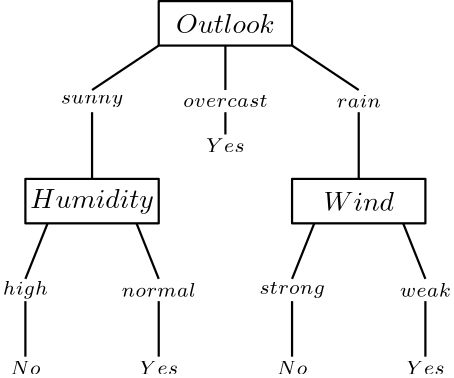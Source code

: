<?xml version="1.0"?>
<!DOCTYPE ipe SYSTEM "ipe.dtd">
<ipe version="70218" creator="Ipe 7.2.28">
<info created="D:20250930082120" modified="D:20250930082516"/>
<ipestyle name="basic">
<symbol name="arrow/arc(spx)">
<path stroke="sym-stroke" fill="sym-stroke" pen="sym-pen">
0 0 m
-1 0.333 l
-1 -0.333 l
h
</path>
</symbol>
<symbol name="arrow/farc(spx)">
<path stroke="sym-stroke" fill="white" pen="sym-pen">
0 0 m
-1 0.333 l
-1 -0.333 l
h
</path>
</symbol>
<symbol name="arrow/ptarc(spx)">
<path stroke="sym-stroke" fill="sym-stroke" pen="sym-pen">
0 0 m
-1 0.333 l
-0.8 0 l
-1 -0.333 l
h
</path>
</symbol>
<symbol name="arrow/fptarc(spx)">
<path stroke="sym-stroke" fill="white" pen="sym-pen">
0 0 m
-1 0.333 l
-0.8 0 l
-1 -0.333 l
h
</path>
</symbol>
<symbol name="mark/circle(sx)" transformations="translations">
<path fill="sym-stroke">
0.6 0 0 0.6 0 0 e
0.4 0 0 0.4 0 0 e
</path>
</symbol>
<symbol name="mark/disk(sx)" transformations="translations">
<path fill="sym-stroke">
0.6 0 0 0.6 0 0 e
</path>
</symbol>
<symbol name="mark/fdisk(sfx)" transformations="translations">
<group>
<path fill="sym-fill">
0.5 0 0 0.5 0 0 e
</path>
<path fill="sym-stroke" fillrule="eofill">
0.6 0 0 0.6 0 0 e
0.4 0 0 0.4 0 0 e
</path>
</group>
</symbol>
<symbol name="mark/box(sx)" transformations="translations">
<path fill="sym-stroke" fillrule="eofill">
-0.6 -0.6 m
0.6 -0.6 l
0.6 0.6 l
-0.6 0.6 l
h
-0.4 -0.4 m
0.4 -0.4 l
0.4 0.4 l
-0.4 0.4 l
h
</path>
</symbol>
<symbol name="mark/square(sx)" transformations="translations">
<path fill="sym-stroke">
-0.6 -0.6 m
0.6 -0.6 l
0.6 0.6 l
-0.6 0.6 l
h
</path>
</symbol>
<symbol name="mark/fsquare(sfx)" transformations="translations">
<group>
<path fill="sym-fill">
-0.5 -0.5 m
0.5 -0.5 l
0.5 0.5 l
-0.5 0.5 l
h
</path>
<path fill="sym-stroke" fillrule="eofill">
-0.6 -0.6 m
0.6 -0.6 l
0.6 0.6 l
-0.6 0.6 l
h
-0.4 -0.4 m
0.4 -0.4 l
0.4 0.4 l
-0.4 0.4 l
h
</path>
</group>
</symbol>
<symbol name="mark/cross(sx)" transformations="translations">
<group>
<path fill="sym-stroke">
-0.43 -0.57 m
0.57 0.43 l
0.43 0.57 l
-0.57 -0.43 l
h
</path>
<path fill="sym-stroke">
-0.43 0.57 m
0.57 -0.43 l
0.43 -0.57 l
-0.57 0.43 l
h
</path>
</group>
</symbol>
<symbol name="arrow/fnormal(spx)">
<path stroke="sym-stroke" fill="white" pen="sym-pen">
0 0 m
-1 0.333 l
-1 -0.333 l
h
</path>
</symbol>
<symbol name="arrow/pointed(spx)">
<path stroke="sym-stroke" fill="sym-stroke" pen="sym-pen">
0 0 m
-1 0.333 l
-0.8 0 l
-1 -0.333 l
h
</path>
</symbol>
<symbol name="arrow/fpointed(spx)">
<path stroke="sym-stroke" fill="white" pen="sym-pen">
0 0 m
-1 0.333 l
-0.8 0 l
-1 -0.333 l
h
</path>
</symbol>
<symbol name="arrow/linear(spx)">
<path stroke="sym-stroke" pen="sym-pen">
-1 0.333 m
0 0 l
-1 -0.333 l
</path>
</symbol>
<symbol name="arrow/fdouble(spx)">
<path stroke="sym-stroke" fill="white" pen="sym-pen">
0 0 m
-1 0.333 l
-1 -0.333 l
h
-1 0 m
-2 0.333 l
-2 -0.333 l
h
</path>
</symbol>
<symbol name="arrow/double(spx)">
<path stroke="sym-stroke" fill="sym-stroke" pen="sym-pen">
0 0 m
-1 0.333 l
-1 -0.333 l
h
-1 0 m
-2 0.333 l
-2 -0.333 l
h
</path>
</symbol>
<symbol name="arrow/mid-normal(spx)">
<path stroke="sym-stroke" fill="sym-stroke" pen="sym-pen">
0.5 0 m
-0.5 0.333 l
-0.5 -0.333 l
h
</path>
</symbol>
<symbol name="arrow/mid-fnormal(spx)">
<path stroke="sym-stroke" fill="white" pen="sym-pen">
0.5 0 m
-0.5 0.333 l
-0.5 -0.333 l
h
</path>
</symbol>
<symbol name="arrow/mid-pointed(spx)">
<path stroke="sym-stroke" fill="sym-stroke" pen="sym-pen">
0.5 0 m
-0.5 0.333 l
-0.3 0 l
-0.5 -0.333 l
h
</path>
</symbol>
<symbol name="arrow/mid-fpointed(spx)">
<path stroke="sym-stroke" fill="white" pen="sym-pen">
0.5 0 m
-0.5 0.333 l
-0.3 0 l
-0.5 -0.333 l
h
</path>
</symbol>
<symbol name="arrow/mid-double(spx)">
<path stroke="sym-stroke" fill="sym-stroke" pen="sym-pen">
1 0 m
0 0.333 l
0 -0.333 l
h
0 0 m
-1 0.333 l
-1 -0.333 l
h
</path>
</symbol>
<symbol name="arrow/mid-fdouble(spx)">
<path stroke="sym-stroke" fill="white" pen="sym-pen">
1 0 m
0 0.333 l
0 -0.333 l
h
0 0 m
-1 0.333 l
-1 -0.333 l
h
</path>
</symbol>
<anglesize name="22.5 deg" value="22.5"/>
<anglesize name="30 deg" value="30"/>
<anglesize name="45 deg" value="45"/>
<anglesize name="60 deg" value="60"/>
<anglesize name="90 deg" value="90"/>
<arrowsize name="large" value="10"/>
<arrowsize name="small" value="5"/>
<arrowsize name="tiny" value="3"/>
<color name="blue" value="0 0 1"/>
<color name="brown" value="0.647 0.165 0.165"/>
<color name="darkblue" value="0 0 0.545"/>
<color name="darkcyan" value="0 0.545 0.545"/>
<color name="darkgray" value="0.663"/>
<color name="darkgreen" value="0 0.392 0"/>
<color name="darkmagenta" value="0.545 0 0.545"/>
<color name="darkorange" value="1 0.549 0"/>
<color name="darkred" value="0.545 0 0"/>
<color name="gold" value="1 0.843 0"/>
<color name="gray" value="0.745"/>
<color name="green" value="0 1 0"/>
<color name="lightblue" value="0.678 0.847 0.902"/>
<color name="lightcyan" value="0.878 1 1"/>
<color name="lightgray" value="0.827"/>
<color name="lightgreen" value="0.565 0.933 0.565"/>
<color name="lightyellow" value="1 1 0.878"/>
<color name="navy" value="0 0 0.502"/>
<color name="orange" value="1 0.647 0"/>
<color name="pink" value="1 0.753 0.796"/>
<color name="purple" value="0.627 0.125 0.941"/>
<color name="red" value="1 0 0"/>
<color name="seagreen" value="0.18 0.545 0.341"/>
<color name="turquoise" value="0.251 0.878 0.816"/>
<color name="violet" value="0.933 0.51 0.933"/>
<color name="yellow" value="1 1 0"/>
<dashstyle name="dash dot dotted" value="[4 2 1 2 1 2] 0"/>
<dashstyle name="dash dotted" value="[4 2 1 2] 0"/>
<dashstyle name="dashed" value="[4] 0"/>
<dashstyle name="dotted" value="[1 3] 0"/>
<gridsize name="10 pts (~3.5 mm)" value="10"/>
<gridsize name="14 pts (~5 mm)" value="14"/>
<gridsize name="16 pts (~6 mm)" value="16"/>
<gridsize name="20 pts (~7 mm)" value="20"/>
<gridsize name="28 pts (~10 mm)" value="28"/>
<gridsize name="32 pts (~12 mm)" value="32"/>
<gridsize name="4 pts" value="4"/>
<gridsize name="56 pts (~20 mm)" value="56"/>
<gridsize name="8 pts (~3 mm)" value="8"/>
<opacity name="10%" value="0.1"/>
<opacity name="30%" value="0.3"/>
<opacity name="50%" value="0.5"/>
<opacity name="75%" value="0.75"/>
<pen name="fat" value="1.2"/>
<pen name="heavier" value="0.8"/>
<pen name="ultrafat" value="2"/>
<symbolsize name="large" value="5"/>
<symbolsize name="small" value="2"/>
<symbolsize name="tiny" value="1.1"/>
<textsize name="Huge" value="\Huge"/>
<textsize name="LARGE" value="\LARGE"/>
<textsize name="Large" value="\Large"/>
<textsize name="footnote" value="\footnotesize"/>
<textsize name="huge" value="\huge"/>
<textsize name="large" value="\large"/>
<textsize name="script" value="\scriptsize"/>
<textsize name="small" value="\small"/>
<textsize name="tiny" value="\tiny"/>
<textstyle name="center" begin="\begin{center}" end="\end{center}"/>
<textstyle name="item" begin="\begin{itemize}\item{}" end="\end{itemize}"/>
<textstyle name="itemize" begin="\begin{itemize}" end="\end{itemize}"/>
<tiling name="falling" angle="-60" step="4" width="1"/>
<tiling name="rising" angle="30" step="4" width="1"/>
</ipestyle>
<page>
<layer name="alpha"/>
<view layers="alpha" active="alpha"/>
<path layer="alpha" stroke="black" fill="white" pen="heavier">
192 768 m
192 752 l
240 752 l
240 768 l
h
</path>
<path matrix="1 0 0 1 -48 -32" stroke="black" fill="white" pen="heavier">
192 736 m
192 720 l
240 720 l
240 736 l
h
</path>
<path matrix="1 0 0 1 48 0" stroke="black" fill="white" pen="heavier">
192 704 m
192 688 l
240 688 l
240 704 l
h
</path>
<text matrix="1 0 0 1 0 4" transformations="translations" pos="216 756" stroke="black" type="label" width="35.504" height="6.918" depth="0" halign="center" valign="center" style="math">Outlook</text>
<text matrix="1 0 0 1 -48 -60" transformations="translations" pos="216 756" stroke="black" type="label" width="44.431" height="6.926" depth="1.93" halign="center" valign="center" style="math">Humidity</text>
<text matrix="1 0 0 1 48 -60" transformations="translations" pos="216 756" stroke="black" type="label" width="25.39" height="6.918" depth="0" halign="center" valign="center" style="math">Wind</text>
<text matrix="1 0 0 1 0 -24" transformations="translations" pos="216 756" stroke="black" type="label" width="30.513" height="4.289" depth="0" halign="center" valign="center" size="script" style="math">overcast</text>
<text matrix="1 0 0 1 0 -40" transformations="translations" pos="216 756" stroke="black" type="label" width="13.939" height="4.765" depth="0" halign="center" valign="center" size="script" style="math">Yes</text>
<text matrix="1 0 0 1 -48 -24" transformations="translations" pos="216 756" stroke="black" type="label" width="22.611" height="3.009" depth="1.35" halign="center" valign="center" size="script" style="math">sunny</text>
<text matrix="1 0 0 1 48 -24" transformations="translations" pos="216 756" stroke="black" type="label" width="15.979" height="4.615" depth="0" halign="center" valign="center" size="script" style="math">rain</text>
<text matrix="1 0 0 1 24 -92" transformations="translations" pos="216 756" stroke="black" type="label" width="23.678" height="4.295" depth="1.35" halign="center" valign="center" size="script" style="math">strong</text>
<text matrix="1 0 0 1 72 -92" transformations="translations" pos="216 756" stroke="black" type="label" width="18.456" height="4.843" depth="0" halign="center" valign="center" size="script" style="math">weak</text>
<text matrix="1 0 0 1 24 -120" transformations="translations" pos="216 756" stroke="black" type="label" width="10.991" height="4.765" depth="0" halign="center" valign="center" size="script" style="math">No</text>
<text matrix="1 0 0 1 72 -120" transformations="translations" pos="216 756" stroke="black" type="label" width="13.939" height="4.765" depth="0" halign="center" valign="center" size="script" style="math">Yes</text>
<text matrix="1 0 0 1 -72 -92" transformations="translations" pos="216 756" stroke="black" type="label" width="16.284" height="4.849" depth="1.35" halign="center" valign="center" size="script" style="math">high</text>
<text matrix="1 0 0 1 -24 -92" transformations="translations" pos="216 756" stroke="black" type="label" width="26.722" height="4.843" depth="0" halign="center" valign="center" size="script" style="math">normal</text>
<text matrix="1 0 0 1 -72 -120" transformations="translations" pos="216 756" stroke="black" type="label" width="10.991" height="4.765" depth="0" halign="center" valign="center" size="script" style="math">No</text>
<text matrix="1 0 0 1 -24 -120" transformations="translations" pos="216 756" stroke="black" type="label" width="13.939" height="4.765" depth="0" halign="center" valign="center" size="script" style="math">Yes</text>
<path stroke="black" fill="white" pen="heavier">
216 752 m
216 736 l
</path>
<path stroke="black" fill="white" pen="heavier">
216 728 m
216 720 l
</path>
<path stroke="black" fill="white" pen="heavier">
192 752 m
168 736 l
</path>
<path stroke="black" fill="white" pen="heavier">
240 752 m
264 736 l
</path>
<path stroke="black" fill="white" pen="heavier">
168 728 m
168 704 l
</path>
<path stroke="black" fill="white" pen="heavier">
264 728 m
264 704 l
</path>
<path stroke="black" fill="white" pen="heavier">
152 688 m
144 668 l
</path>
<path stroke="black" fill="white" pen="heavier">
184 688 m
192 668 l
</path>
<path stroke="black" fill="white" pen="heavier">
248 688 m
240 668 l
</path>
<path stroke="black" fill="white" pen="heavier">
280 688 m
288 668 l
</path>
<path stroke="black" fill="white" pen="heavier">
144 660 m
144 640 l
</path>
<path stroke="black" fill="white" pen="heavier">
192 660 m
192 640 l
</path>
<path stroke="black" fill="white" pen="heavier">
240 660 m
240 640 l
</path>
<path stroke="black" fill="white" pen="heavier">
288 660 m
288 640 l
</path>
</page>
</ipe>
